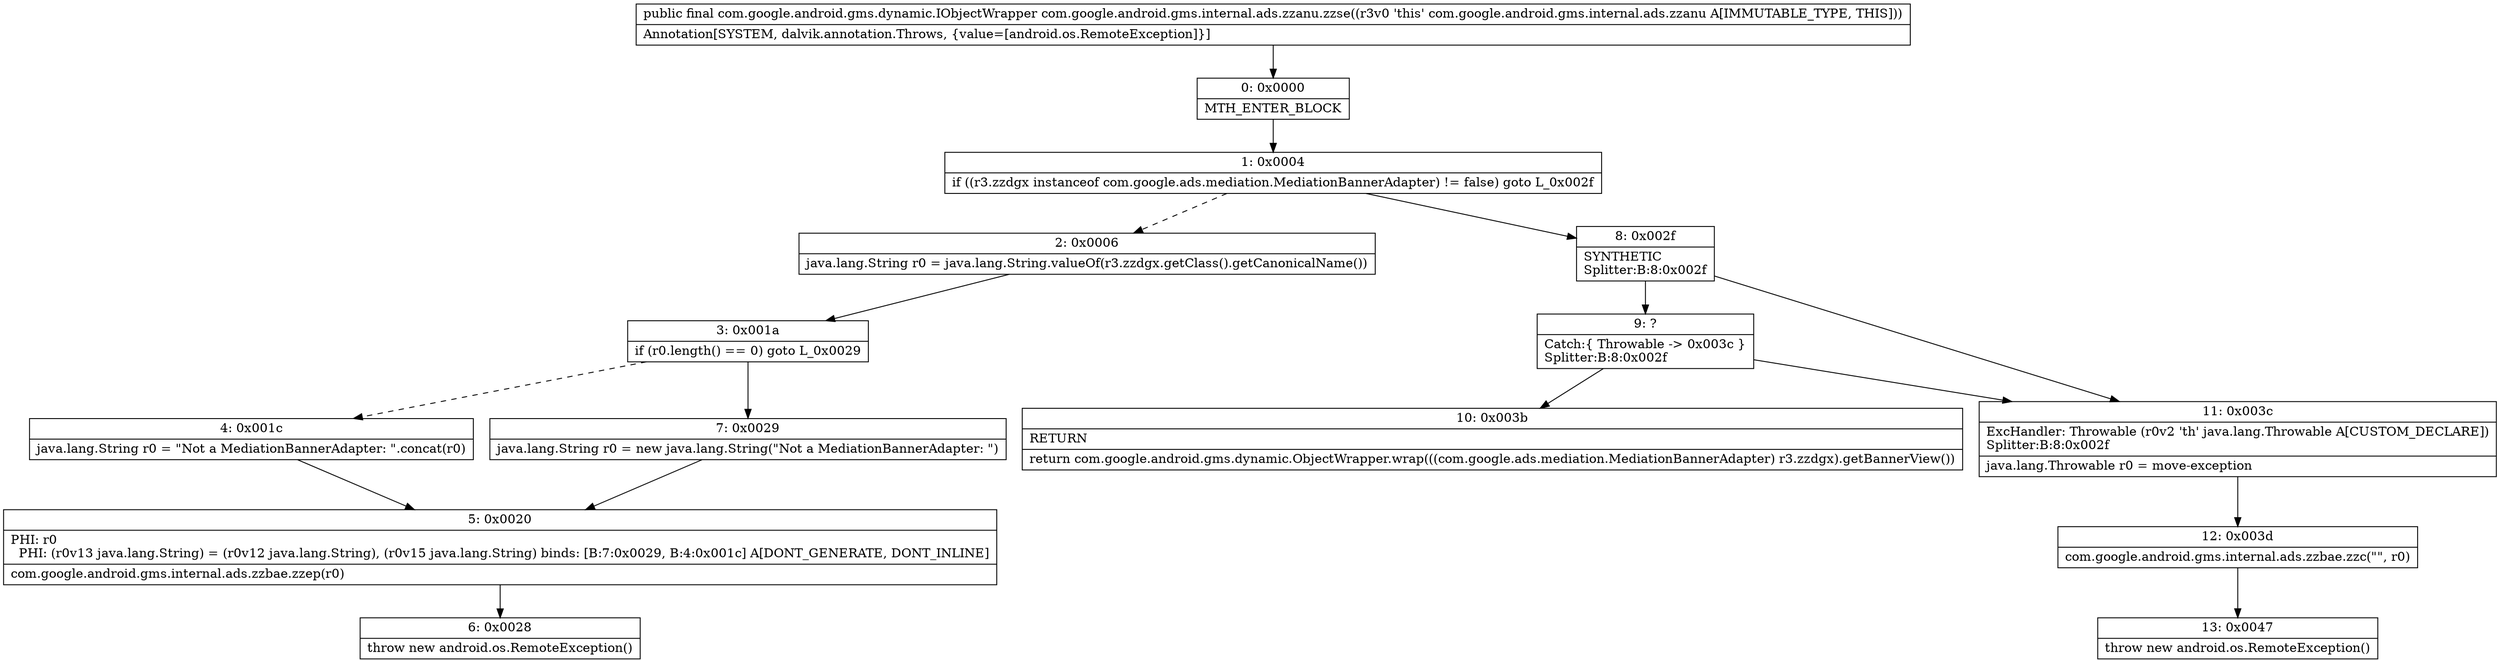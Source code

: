 digraph "CFG forcom.google.android.gms.internal.ads.zzanu.zzse()Lcom\/google\/android\/gms\/dynamic\/IObjectWrapper;" {
Node_0 [shape=record,label="{0\:\ 0x0000|MTH_ENTER_BLOCK\l}"];
Node_1 [shape=record,label="{1\:\ 0x0004|if ((r3.zzdgx instanceof com.google.ads.mediation.MediationBannerAdapter) != false) goto L_0x002f\l}"];
Node_2 [shape=record,label="{2\:\ 0x0006|java.lang.String r0 = java.lang.String.valueOf(r3.zzdgx.getClass().getCanonicalName())\l}"];
Node_3 [shape=record,label="{3\:\ 0x001a|if (r0.length() == 0) goto L_0x0029\l}"];
Node_4 [shape=record,label="{4\:\ 0x001c|java.lang.String r0 = \"Not a MediationBannerAdapter: \".concat(r0)\l}"];
Node_5 [shape=record,label="{5\:\ 0x0020|PHI: r0 \l  PHI: (r0v13 java.lang.String) = (r0v12 java.lang.String), (r0v15 java.lang.String) binds: [B:7:0x0029, B:4:0x001c] A[DONT_GENERATE, DONT_INLINE]\l|com.google.android.gms.internal.ads.zzbae.zzep(r0)\l}"];
Node_6 [shape=record,label="{6\:\ 0x0028|throw new android.os.RemoteException()\l}"];
Node_7 [shape=record,label="{7\:\ 0x0029|java.lang.String r0 = new java.lang.String(\"Not a MediationBannerAdapter: \")\l}"];
Node_8 [shape=record,label="{8\:\ 0x002f|SYNTHETIC\lSplitter:B:8:0x002f\l}"];
Node_9 [shape=record,label="{9\:\ ?|Catch:\{ Throwable \-\> 0x003c \}\lSplitter:B:8:0x002f\l}"];
Node_10 [shape=record,label="{10\:\ 0x003b|RETURN\l|return com.google.android.gms.dynamic.ObjectWrapper.wrap(((com.google.ads.mediation.MediationBannerAdapter) r3.zzdgx).getBannerView())\l}"];
Node_11 [shape=record,label="{11\:\ 0x003c|ExcHandler: Throwable (r0v2 'th' java.lang.Throwable A[CUSTOM_DECLARE])\lSplitter:B:8:0x002f\l|java.lang.Throwable r0 = move\-exception\l}"];
Node_12 [shape=record,label="{12\:\ 0x003d|com.google.android.gms.internal.ads.zzbae.zzc(\"\", r0)\l}"];
Node_13 [shape=record,label="{13\:\ 0x0047|throw new android.os.RemoteException()\l}"];
MethodNode[shape=record,label="{public final com.google.android.gms.dynamic.IObjectWrapper com.google.android.gms.internal.ads.zzanu.zzse((r3v0 'this' com.google.android.gms.internal.ads.zzanu A[IMMUTABLE_TYPE, THIS]))  | Annotation[SYSTEM, dalvik.annotation.Throws, \{value=[android.os.RemoteException]\}]\l}"];
MethodNode -> Node_0;
Node_0 -> Node_1;
Node_1 -> Node_2[style=dashed];
Node_1 -> Node_8;
Node_2 -> Node_3;
Node_3 -> Node_4[style=dashed];
Node_3 -> Node_7;
Node_4 -> Node_5;
Node_5 -> Node_6;
Node_7 -> Node_5;
Node_8 -> Node_9;
Node_8 -> Node_11;
Node_9 -> Node_11;
Node_9 -> Node_10;
Node_11 -> Node_12;
Node_12 -> Node_13;
}

